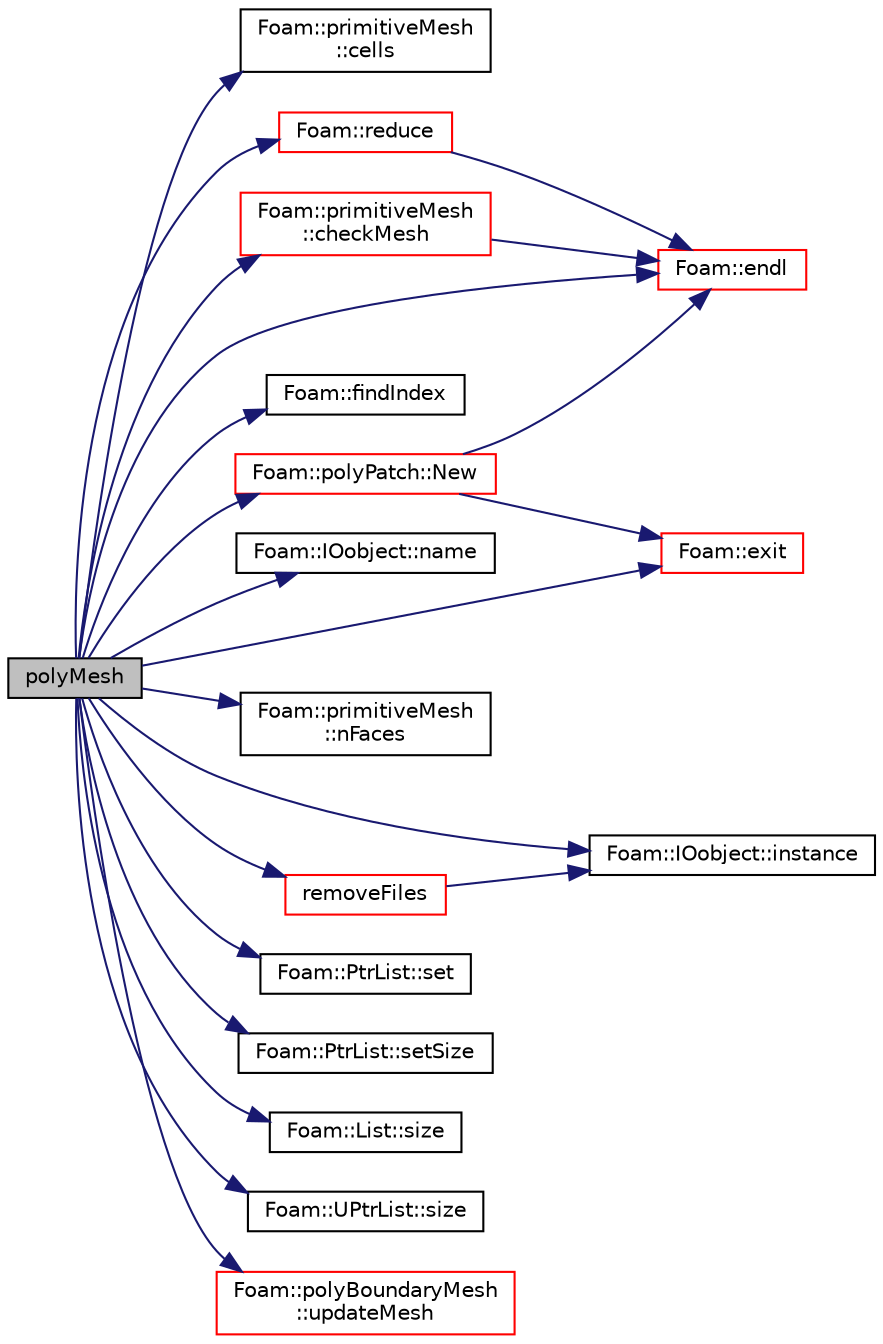 digraph "polyMesh"
{
  bgcolor="transparent";
  edge [fontname="Helvetica",fontsize="10",labelfontname="Helvetica",labelfontsize="10"];
  node [fontname="Helvetica",fontsize="10",shape=record];
  rankdir="LR";
  Node485 [label="polyMesh",height=0.2,width=0.4,color="black", fillcolor="grey75", style="filled", fontcolor="black"];
  Node485 -> Node486 [color="midnightblue",fontsize="10",style="solid",fontname="Helvetica"];
  Node486 [label="Foam::primitiveMesh\l::cells",height=0.2,width=0.4,color="black",URL="$a28685.html#af19bf800d725a623c7b1d0101d65e7d3"];
  Node485 -> Node487 [color="midnightblue",fontsize="10",style="solid",fontname="Helvetica"];
  Node487 [label="Foam::primitiveMesh\l::checkMesh",height=0.2,width=0.4,color="red",URL="$a28685.html#a4a517558d80c6f18d499768cb53b45c3",tooltip="Check mesh for correctness. Returns false for no error. "];
  Node487 -> Node488 [color="midnightblue",fontsize="10",style="solid",fontname="Helvetica"];
  Node488 [label="Foam::endl",height=0.2,width=0.4,color="red",URL="$a21851.html#a2db8fe02a0d3909e9351bb4275b23ce4",tooltip="Add newline and flush stream. "];
  Node485 -> Node488 [color="midnightblue",fontsize="10",style="solid",fontname="Helvetica"];
  Node485 -> Node517 [color="midnightblue",fontsize="10",style="solid",fontname="Helvetica"];
  Node517 [label="Foam::exit",height=0.2,width=0.4,color="red",URL="$a21851.html#a06ca7250d8e89caf05243ec094843642"];
  Node485 -> Node792 [color="midnightblue",fontsize="10",style="solid",fontname="Helvetica"];
  Node792 [label="Foam::findIndex",height=0.2,width=0.4,color="black",URL="$a21851.html#ac16695f83f370df159eed19f92d095fb",tooltip="Find first occurence of given element and return index,. "];
  Node485 -> Node587 [color="midnightblue",fontsize="10",style="solid",fontname="Helvetica"];
  Node587 [label="Foam::IOobject::instance",height=0.2,width=0.4,color="black",URL="$a27249.html#acac6de003b420b848571b5064e50ed89"];
  Node485 -> Node566 [color="midnightblue",fontsize="10",style="solid",fontname="Helvetica"];
  Node566 [label="Foam::IOobject::name",height=0.2,width=0.4,color="black",URL="$a27249.html#acc80e00a8ac919288fb55bd14cc88bf6",tooltip="Return name. "];
  Node485 -> Node825 [color="midnightblue",fontsize="10",style="solid",fontname="Helvetica"];
  Node825 [label="Foam::polyPatch::New",height=0.2,width=0.4,color="red",URL="$a28633.html#a1741756fc2a2b6260b8086d1c4f57291",tooltip="Return a pointer to a new patch created on freestore from. "];
  Node825 -> Node488 [color="midnightblue",fontsize="10",style="solid",fontname="Helvetica"];
  Node825 -> Node517 [color="midnightblue",fontsize="10",style="solid",fontname="Helvetica"];
  Node485 -> Node595 [color="midnightblue",fontsize="10",style="solid",fontname="Helvetica"];
  Node595 [label="Foam::primitiveMesh\l::nFaces",height=0.2,width=0.4,color="black",URL="$a28685.html#abe602c985a3c9ffa67176e969e77ca6f"];
  Node485 -> Node494 [color="midnightblue",fontsize="10",style="solid",fontname="Helvetica"];
  Node494 [label="Foam::reduce",height=0.2,width=0.4,color="red",URL="$a21851.html#a7ffd6af4acc2eb9ba72ee296b5ecda23"];
  Node494 -> Node488 [color="midnightblue",fontsize="10",style="solid",fontname="Helvetica"];
  Node485 -> Node826 [color="midnightblue",fontsize="10",style="solid",fontname="Helvetica"];
  Node826 [label="removeFiles",height=0.2,width=0.4,color="red",URL="$a28565.html#ac8fa2b608d86b221e8c83bed835bc5c5",tooltip="Remove all files from mesh instance() "];
  Node826 -> Node587 [color="midnightblue",fontsize="10",style="solid",fontname="Helvetica"];
  Node485 -> Node768 [color="midnightblue",fontsize="10",style="solid",fontname="Helvetica"];
  Node768 [label="Foam::PtrList::set",height=0.2,width=0.4,color="black",URL="$a27029.html#a2d4fe99e7a41d6359b3c1946995622a0",tooltip="Is element set. "];
  Node485 -> Node657 [color="midnightblue",fontsize="10",style="solid",fontname="Helvetica"];
  Node657 [label="Foam::PtrList::setSize",height=0.2,width=0.4,color="black",URL="$a27029.html#aedb985ffeaf1bdbfeccc2a8730405703",tooltip="Reset size of PtrList. If extending the PtrList, new entries are. "];
  Node485 -> Node498 [color="midnightblue",fontsize="10",style="solid",fontname="Helvetica"];
  Node498 [label="Foam::List::size",height=0.2,width=0.4,color="black",URL="$a26833.html#a8a5f6fa29bd4b500caf186f60245b384",tooltip="Override size to be inconsistent with allocated storage. "];
  Node485 -> Node845 [color="midnightblue",fontsize="10",style="solid",fontname="Helvetica"];
  Node845 [label="Foam::UPtrList::size",height=0.2,width=0.4,color="black",URL="$a27101.html#a47b3bf30da1eb3ab8076b5fbe00e0494",tooltip="Return the number of elements in the UPtrList. "];
  Node485 -> Node664 [color="midnightblue",fontsize="10",style="solid",fontname="Helvetica"];
  Node664 [label="Foam::polyBoundaryMesh\l::updateMesh",height=0.2,width=0.4,color="red",URL="$a28557.html#ae5693a309a936ac1040dd48c2881677f",tooltip="Correct polyBoundaryMesh after topology update. "];
}
